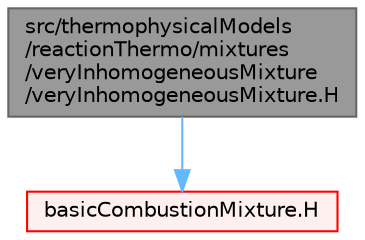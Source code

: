 digraph "src/thermophysicalModels/reactionThermo/mixtures/veryInhomogeneousMixture/veryInhomogeneousMixture.H"
{
 // LATEX_PDF_SIZE
  bgcolor="transparent";
  edge [fontname=Helvetica,fontsize=10,labelfontname=Helvetica,labelfontsize=10];
  node [fontname=Helvetica,fontsize=10,shape=box,height=0.2,width=0.4];
  Node1 [id="Node000001",label="src/thermophysicalModels\l/reactionThermo/mixtures\l/veryInhomogeneousMixture\l/veryInhomogeneousMixture.H",height=0.2,width=0.4,color="gray40", fillcolor="grey60", style="filled", fontcolor="black",tooltip=" "];
  Node1 -> Node2 [id="edge1_Node000001_Node000002",color="steelblue1",style="solid",tooltip=" "];
  Node2 [id="Node000002",label="basicCombustionMixture.H",height=0.2,width=0.4,color="red", fillcolor="#FFF0F0", style="filled",URL="$basicCombustionMixture_8H.html",tooltip=" "];
}
